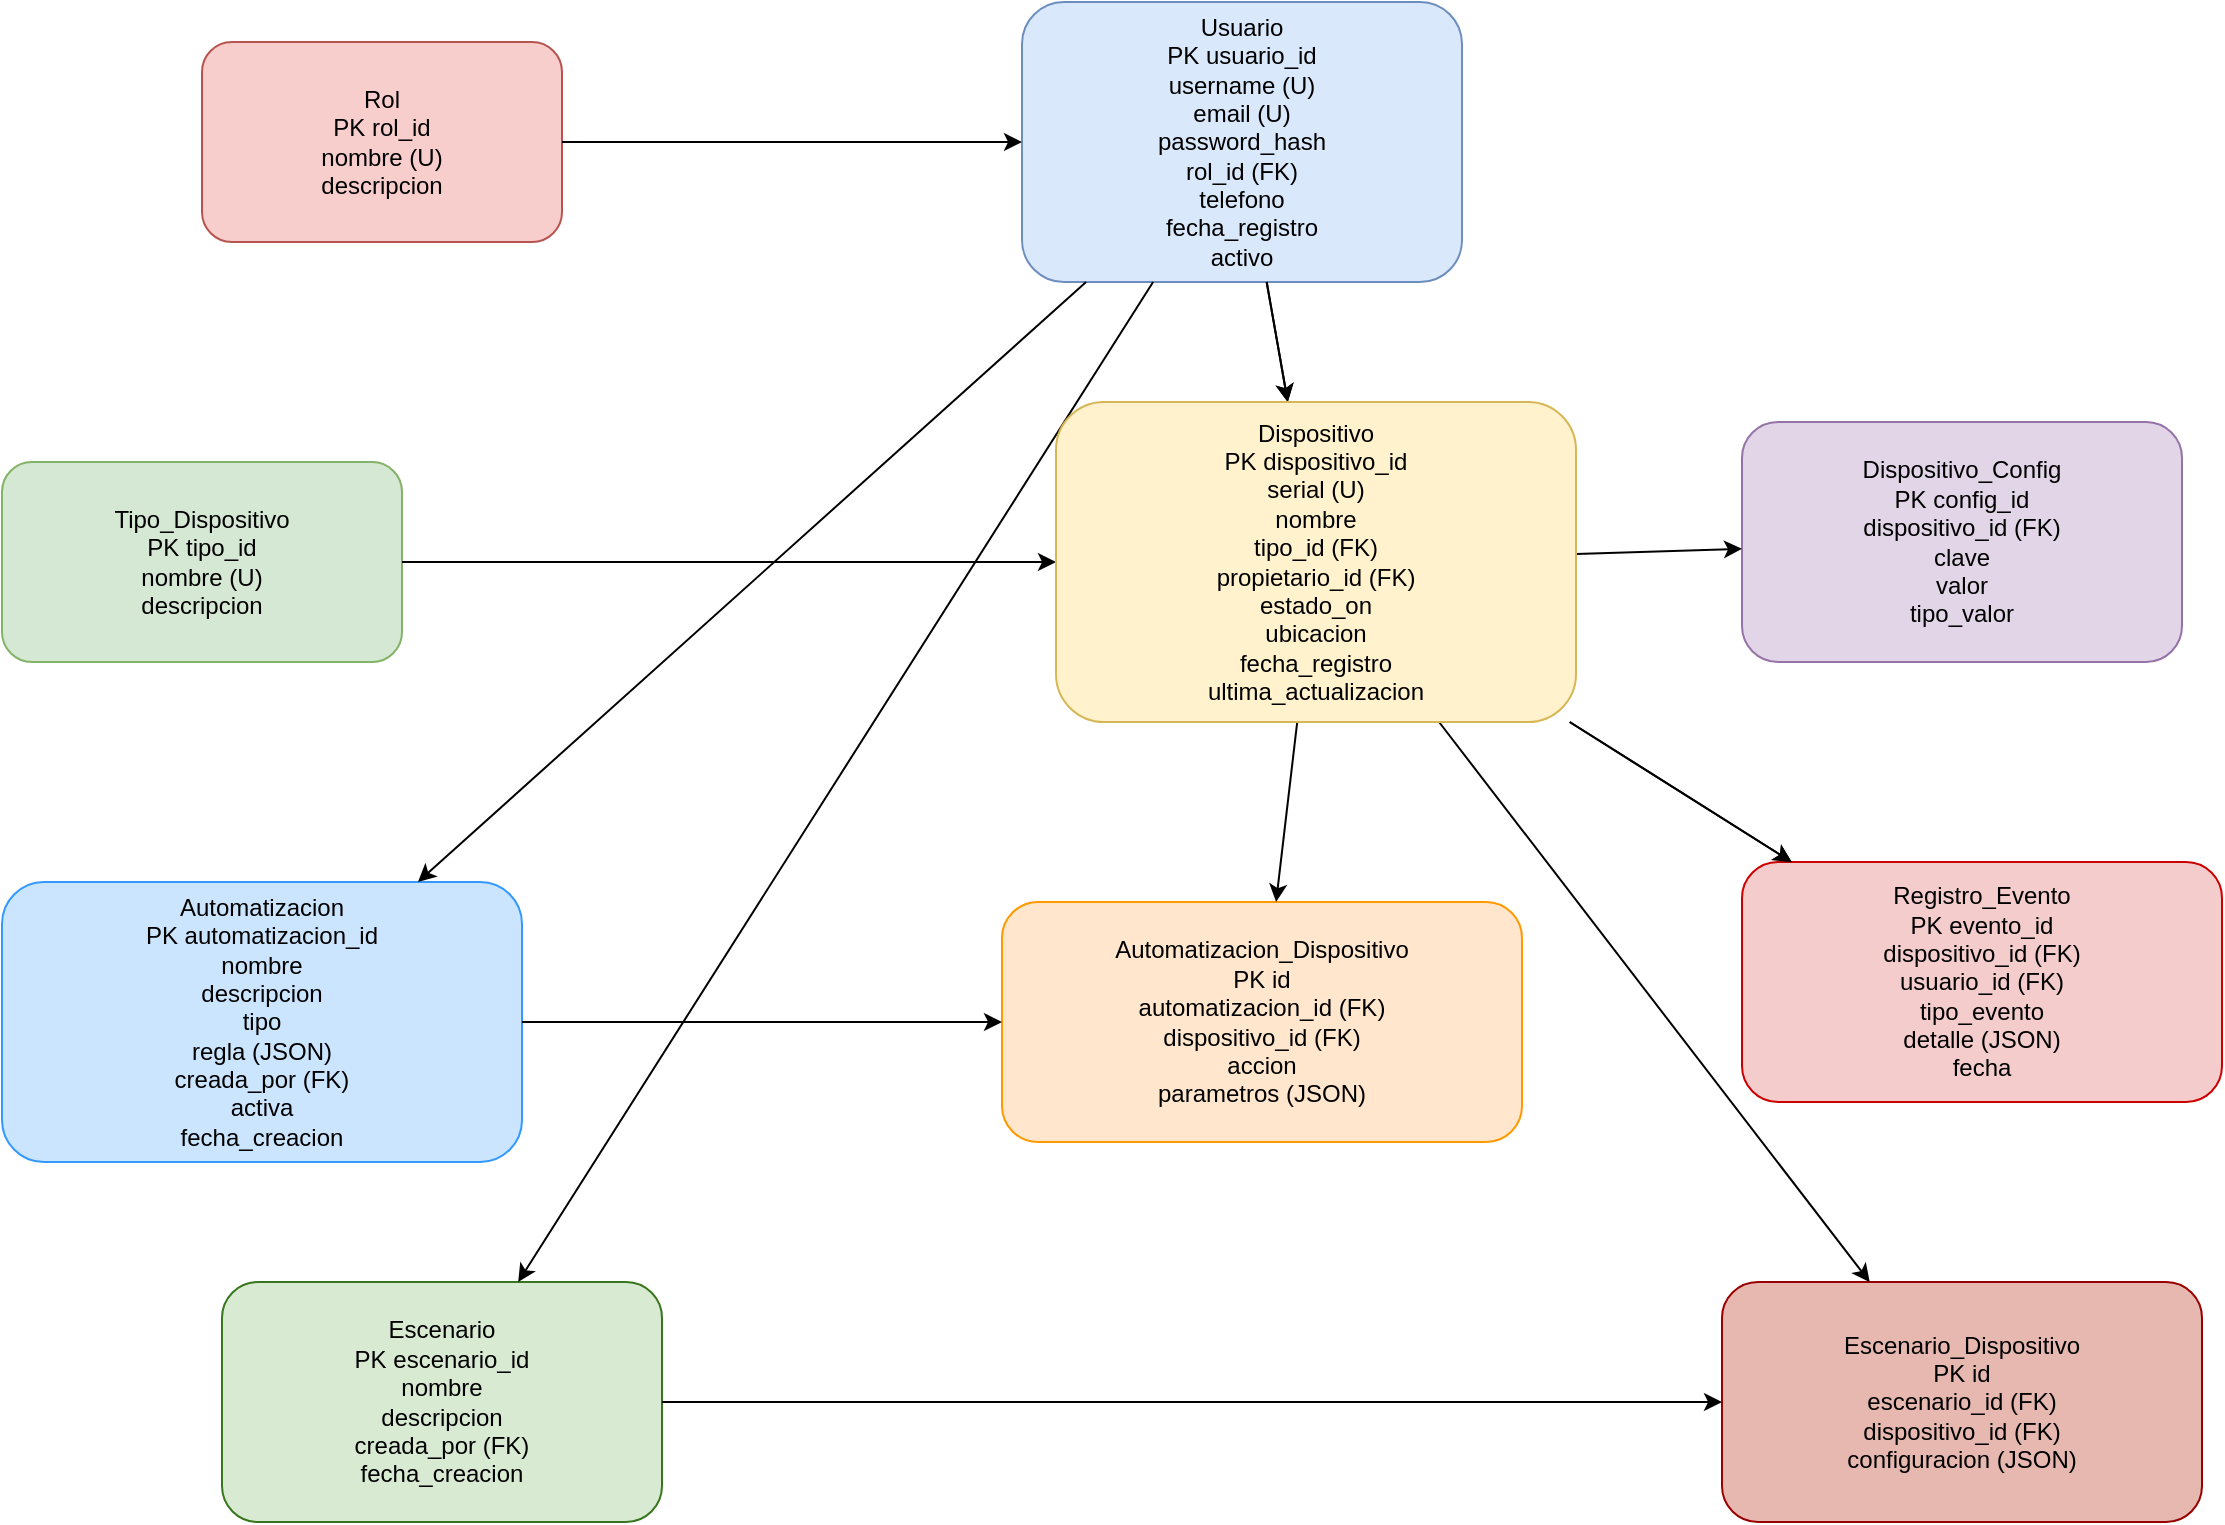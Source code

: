 <mxfile version="28.2.1">
  <diagram name="DER Smart Home" id="35PGFXX-8M7UHibYT5ke">
    <mxGraphModel dx="1426" dy="743" grid="1" gridSize="10" guides="1" tooltips="1" connect="1" arrows="1" fold="1" page="1" pageScale="1" pageWidth="827" pageHeight="1169" math="0" shadow="0">
      <root>
        <mxCell id="0" />
        <mxCell id="1" parent="0" />
        <mxCell id="AJ429CFKvsk9_v-JCgd0-1" value="Rol&#xa;PK rol_id&#xa;nombre (U)&#xa;descripcion" style="shape=rectangle;rounded=1;whiteSpace=wrap;html=1;fillColor=#f8cecc;strokeColor=#b85450;" vertex="1" parent="1">
          <mxGeometry x="140" y="20" width="180" height="100" as="geometry" />
        </mxCell>
        <mxCell id="AJ429CFKvsk9_v-JCgd0-2" value="Usuario&#xa;PK usuario_id&#xa;username (U)&#xa;email (U)&#xa;password_hash&#xa;rol_id (FK)&#xa;telefono&#xa;fecha_registro&#xa;activo" style="shape=rectangle;rounded=1;whiteSpace=wrap;html=1;fillColor=#dae8fc;strokeColor=#6c8ebf;" vertex="1" parent="1">
          <mxGeometry x="550" width="220" height="140" as="geometry" />
        </mxCell>
        <mxCell id="AJ429CFKvsk9_v-JCgd0-3" value="Tipo_Dispositivo&#xa;PK tipo_id&#xa;nombre (U)&#xa;descripcion" style="shape=rectangle;rounded=1;whiteSpace=wrap;html=1;fillColor=#d5e8d4;strokeColor=#82b366;" vertex="1" parent="1">
          <mxGeometry x="40" y="230" width="200" height="100" as="geometry" />
        </mxCell>
        <mxCell id="AJ429CFKvsk9_v-JCgd0-5" value="Dispositivo_Config&#xa;PK config_id&#xa;dispositivo_id (FK)&#xa;clave&#xa;valor&#xa;tipo_valor" style="shape=rectangle;rounded=1;whiteSpace=wrap;html=1;fillColor=#e1d5e7;strokeColor=#9673a6;" vertex="1" parent="1">
          <mxGeometry x="910" y="210" width="220" height="120" as="geometry" />
        </mxCell>
        <mxCell id="AJ429CFKvsk9_v-JCgd0-6" value="Automatizacion&#xa;PK automatizacion_id&#xa;nombre&#xa;descripcion&#xa;tipo&#xa;regla (JSON)&#xa;creada_por (FK)&#xa;activa&#xa;fecha_creacion" style="shape=rectangle;rounded=1;whiteSpace=wrap;html=1;fillColor=#cce5ff;strokeColor=#3399ff;" vertex="1" parent="1">
          <mxGeometry x="40" y="440" width="260" height="140" as="geometry" />
        </mxCell>
        <mxCell id="AJ429CFKvsk9_v-JCgd0-7" value="Automatizacion_Dispositivo&#xa;PK id&#xa;automatizacion_id (FK)&#xa;dispositivo_id (FK)&#xa;accion&#xa;parametros (JSON)" style="shape=rectangle;rounded=1;whiteSpace=wrap;html=1;fillColor=#ffe6cc;strokeColor=#ff9900;" vertex="1" parent="1">
          <mxGeometry x="540" y="450" width="260" height="120" as="geometry" />
        </mxCell>
        <mxCell id="AJ429CFKvsk9_v-JCgd0-8" value="Registro_Evento&#xa;PK evento_id&#xa;dispositivo_id (FK)&#xa;usuario_id (FK)&#xa;tipo_evento&#xa;detalle (JSON)&#xa;fecha" style="shape=rectangle;rounded=1;whiteSpace=wrap;html=1;fillColor=#f4cccc;strokeColor=#cc0000;" vertex="1" parent="1">
          <mxGeometry x="910" y="430" width="240" height="120" as="geometry" />
        </mxCell>
        <mxCell id="AJ429CFKvsk9_v-JCgd0-9" value="Escenario&#xa;PK escenario_id&#xa;nombre&#xa;descripcion&#xa;creada_por (FK)&#xa;fecha_creacion" style="shape=rectangle;rounded=1;whiteSpace=wrap;html=1;fillColor=#d9ead3;strokeColor=#38761d;" vertex="1" parent="1">
          <mxGeometry x="150" y="640" width="220" height="120" as="geometry" />
        </mxCell>
        <mxCell id="AJ429CFKvsk9_v-JCgd0-10" value="Escenario_Dispositivo&#xa;PK id&#xa;escenario_id (FK)&#xa;dispositivo_id (FK)&#xa;configuracion (JSON)" style="shape=rectangle;rounded=1;whiteSpace=wrap;html=1;fillColor=#e6b8af;strokeColor=#990000;" vertex="1" parent="1">
          <mxGeometry x="900" y="640" width="240" height="120" as="geometry" />
        </mxCell>
        <mxCell id="AJ429CFKvsk9_v-JCgd0-11" edge="1" parent="1" source="AJ429CFKvsk9_v-JCgd0-1" target="AJ429CFKvsk9_v-JCgd0-2">
          <mxGeometry relative="1" as="geometry" />
        </mxCell>
        <mxCell id="AJ429CFKvsk9_v-JCgd0-12" edge="1" parent="1" source="AJ429CFKvsk9_v-JCgd0-2" target="AJ429CFKvsk9_v-JCgd0-4">
          <mxGeometry relative="1" as="geometry" />
        </mxCell>
        <mxCell id="AJ429CFKvsk9_v-JCgd0-13" edge="1" parent="1" source="AJ429CFKvsk9_v-JCgd0-3" target="AJ429CFKvsk9_v-JCgd0-4">
          <mxGeometry relative="1" as="geometry" />
        </mxCell>
        <mxCell id="AJ429CFKvsk9_v-JCgd0-14" edge="1" parent="1" source="AJ429CFKvsk9_v-JCgd0-4" target="AJ429CFKvsk9_v-JCgd0-5">
          <mxGeometry relative="1" as="geometry" />
        </mxCell>
        <mxCell id="AJ429CFKvsk9_v-JCgd0-15" edge="1" parent="1" source="AJ429CFKvsk9_v-JCgd0-2" target="AJ429CFKvsk9_v-JCgd0-6">
          <mxGeometry relative="1" as="geometry" />
        </mxCell>
        <mxCell id="AJ429CFKvsk9_v-JCgd0-16" edge="1" parent="1" source="AJ429CFKvsk9_v-JCgd0-6" target="AJ429CFKvsk9_v-JCgd0-7">
          <mxGeometry relative="1" as="geometry" />
        </mxCell>
        <mxCell id="AJ429CFKvsk9_v-JCgd0-17" edge="1" parent="1" source="AJ429CFKvsk9_v-JCgd0-4" target="AJ429CFKvsk9_v-JCgd0-7">
          <mxGeometry relative="1" as="geometry" />
        </mxCell>
        <mxCell id="AJ429CFKvsk9_v-JCgd0-18" edge="1" parent="1" source="AJ429CFKvsk9_v-JCgd0-4" target="AJ429CFKvsk9_v-JCgd0-8">
          <mxGeometry relative="1" as="geometry" />
        </mxCell>
        <mxCell id="AJ429CFKvsk9_v-JCgd0-19" edge="1" parent="1" source="AJ429CFKvsk9_v-JCgd0-4" target="AJ429CFKvsk9_v-JCgd0-8">
          <mxGeometry relative="1" as="geometry" />
        </mxCell>
        <mxCell id="AJ429CFKvsk9_v-JCgd0-20" edge="1" parent="1" source="AJ429CFKvsk9_v-JCgd0-2" target="AJ429CFKvsk9_v-JCgd0-9">
          <mxGeometry relative="1" as="geometry" />
        </mxCell>
        <mxCell id="AJ429CFKvsk9_v-JCgd0-21" edge="1" parent="1" source="AJ429CFKvsk9_v-JCgd0-9" target="AJ429CFKvsk9_v-JCgd0-10">
          <mxGeometry relative="1" as="geometry" />
        </mxCell>
        <mxCell id="AJ429CFKvsk9_v-JCgd0-22" edge="1" parent="1" source="AJ429CFKvsk9_v-JCgd0-4" target="AJ429CFKvsk9_v-JCgd0-10">
          <mxGeometry relative="1" as="geometry" />
        </mxCell>
        <mxCell id="AJ429CFKvsk9_v-JCgd0-23" value="" edge="1" parent="1" source="AJ429CFKvsk9_v-JCgd0-2" target="AJ429CFKvsk9_v-JCgd0-4">
          <mxGeometry relative="1" as="geometry">
            <mxPoint x="678" y="140" as="sourcePoint" />
            <mxPoint x="755" y="440" as="targetPoint" />
          </mxGeometry>
        </mxCell>
        <mxCell id="AJ429CFKvsk9_v-JCgd0-4" value="Dispositivo&#xa;PK dispositivo_id&#xa;serial (U)&#xa;nombre&#xa;tipo_id (FK)&#xa;propietario_id (FK)&#xa;estado_on&#xa;ubicacion&#xa;fecha_registro&#xa;ultima_actualizacion" style="shape=rectangle;rounded=1;whiteSpace=wrap;html=1;fillColor=#fff2cc;strokeColor=#d6b656;" vertex="1" parent="1">
          <mxGeometry x="567" y="200" width="260" height="160" as="geometry" />
        </mxCell>
      </root>
    </mxGraphModel>
  </diagram>
</mxfile>
